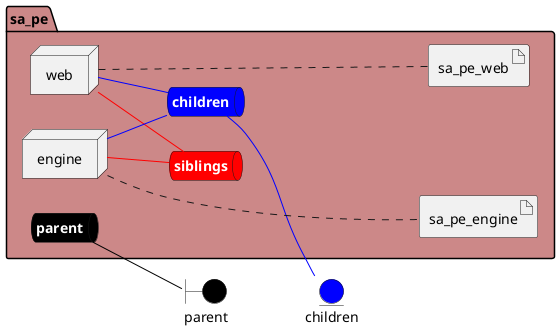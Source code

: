 @startuml

left to right direction


boundary parent #black


entity children #blue




package "sa_pe" #cc8888 {
    queue parentnet #black [
            <b><color:white>parent</color></b>
    ]
    
    parentnet -[#black]- parent
    
    queue childrennet #blue [
            <b><color:white>children</color></b>
    ]
    
    childrennet -[#blue]- children
    
    queue siblingsnet #red [
            <b><color:white>siblings</color></b>
    ]
    

node "web" as webService
node "engine" as engineService


        artifact "sa_pe_web" as sa_pe_webimage
    
        artifact "sa_pe_engine" as sa_pe_engineimage
    
}

webService -[#blue]- childrennet

webService -[#red]- siblingsnet

engineService -[#blue]- childrennet

engineService -[#red]- siblingsnet
webService .... sa_pe_webimage
engineService .... sa_pe_engineimage


@enduml
